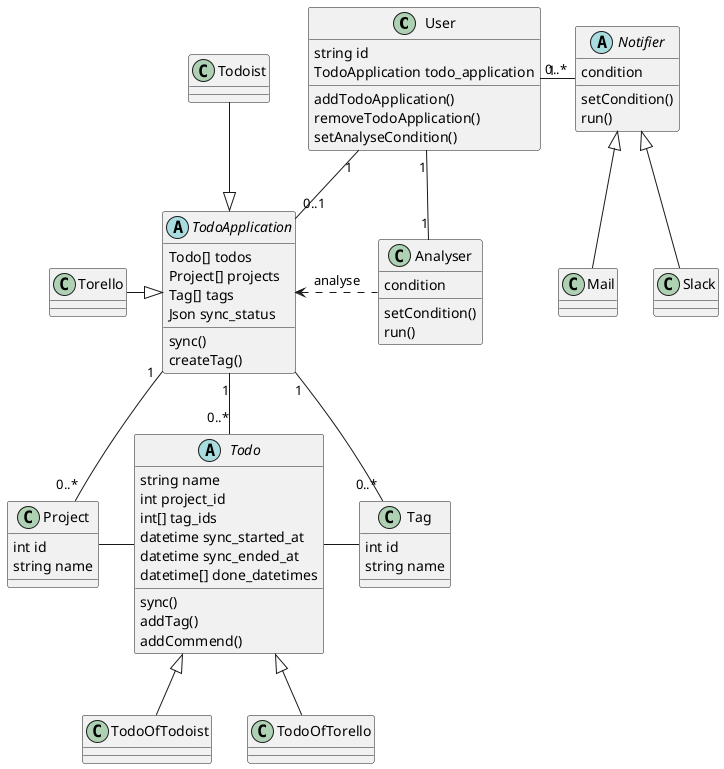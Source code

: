 @startuml
'https://plantuml.com/class-diagram


class User {
string id
TodoApplication todo_application
addTodoApplication()
removeTodoApplication()
setAnalyseCondition()
}

abstract class TodoApplication {
Todo[] todos
Project[] projects
Tag[] tags
Json sync_status
sync()
createTag()
}

abstract class Todo {
string name
int project_id
int[] tag_ids
datetime sync_started_at
datetime sync_ended_at
datetime[] done_datetimes
sync()
addTag()
addCommend()
}

class Analyser {
condition
setCondition()
run()
}

abstract class Notifier {
condition
setCondition()
run()
}

class Project {
int id
string name
}

class Tag {
int id
string name
}

Analyser .left> TodoApplication : analyse

User "1"--"0..1" TodoApplication
User "1"--"1" Analyser
User "1"-"0..*" Notifier

TodoApplication "1"--"0..*" Todo
TodoApplication "1"--"0..*" Project
TodoApplication "1"--"0..*" Tag
Todo -left Project
Todo -right Tag

TodoApplication <|-up- Todoist
TodoApplication <|-left- Torello

Todo <|-- TodoOfTodoist
Todo <|-- TodoOfTorello

Notifier <|-- Mail
Notifier <|-- Slack

@enduml

